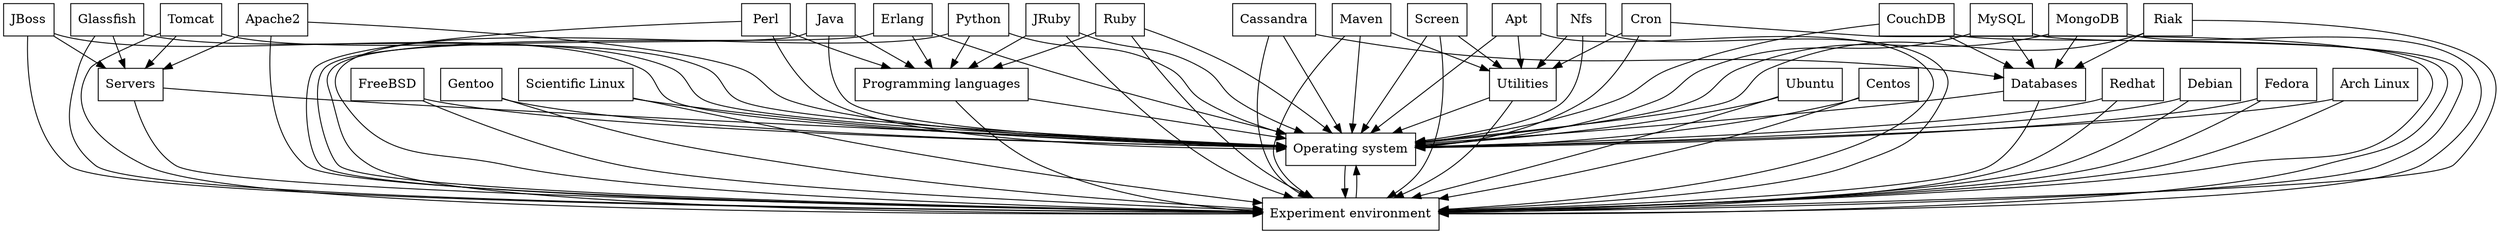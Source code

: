 digraph{
graph [rankdir=TB];
node [shape=box];
edge [arrowhead=normal];
0[label="Cassandra",]
1[label="FreeBSD",]
2[label="Gentoo",]
3[label="Servers",]
4[label="Operating system",]
5[label="Perl",]
6[label="Scientific Linux",]
7[label="Java",]
8[label="Utilities",]
9[label="Experiment environment",]
10[label="Programming languages",]
11[label="Maven",]
12[label="Erlang",]
13[label="Ubuntu",]
14[label="JBoss",]
15[label="Python",]
16[label="Centos",]
17[label="JRuby",]
18[label="CouchDB",]
19[label="Redhat",]
20[label="MySQL",]
21[label="Screen",]
22[label="Debian",]
23[label="Glassfish",]
24[label="Ruby",]
25[label="Fedora",]
26[label="Apt",]
27[label="Databases",]
28[label="Nfs",]
29[label="Arch Linux",]
30[label="MongoDB",]
31[label="Riak",]
32[label="Tomcat",]
33[label="Cron",]
34[label="Apache2",]
0->4[label="",]
0->9[label="",]
0->27[label="",]
1->4[label="",]
1->9[label="",]
2->4[label="",]
2->9[label="",]
3->4[label="",]
3->9[label="",]
4->9[label="",]
5->4[label="",]
5->9[label="",]
5->10[label="",]
6->4[label="",]
6->9[label="",]
7->4[label="",]
7->9[label="",]
7->10[label="",]
8->4[label="",]
8->9[label="",]
9->4[label="",]
10->4[label="",]
10->9[label="",]
11->4[label="",]
11->8[label="",]
11->9[label="",]
12->4[label="",]
12->9[label="",]
12->10[label="",]
13->4[label="",]
13->9[label="",]
14->3[label="",]
14->4[label="",]
14->9[label="",]
15->4[label="",]
15->9[label="",]
15->10[label="",]
16->4[label="",]
16->9[label="",]
17->4[label="",]
17->9[label="",]
17->10[label="",]
18->4[label="",]
18->9[label="",]
18->27[label="",]
19->4[label="",]
19->9[label="",]
20->4[label="",]
20->9[label="",]
20->27[label="",]
21->4[label="",]
21->8[label="",]
21->9[label="",]
22->4[label="",]
22->9[label="",]
23->3[label="",]
23->4[label="",]
23->9[label="",]
24->4[label="",]
24->9[label="",]
24->10[label="",]
25->4[label="",]
25->9[label="",]
26->4[label="",]
26->8[label="",]
26->9[label="",]
27->4[label="",]
27->9[label="",]
28->4[label="",]
28->8[label="",]
28->9[label="",]
29->4[label="",]
29->9[label="",]
30->4[label="",]
30->9[label="",]
30->27[label="",]
31->4[label="",]
31->9[label="",]
31->27[label="",]
32->3[label="",]
32->4[label="",]
32->9[label="",]
33->4[label="",]
33->8[label="",]
33->9[label="",]
34->3[label="",]
34->4[label="",]
34->9[label="",]
}
